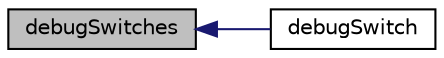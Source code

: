 digraph "debugSwitches"
{
  bgcolor="transparent";
  edge [fontname="Helvetica",fontsize="10",labelfontname="Helvetica",labelfontsize="10"];
  node [fontname="Helvetica",fontsize="10",shape=record];
  rankdir="LR";
  Node2038 [label="debugSwitches",height=0.2,width=0.4,color="black", fillcolor="grey75", style="filled", fontcolor="black"];
  Node2038 -> Node2039 [dir="back",color="midnightblue",fontsize="10",style="solid",fontname="Helvetica"];
  Node2039 [label="debugSwitch",height=0.2,width=0.4,color="black",URL="$a21894.html#a8f56fbac8396e01fc88f8a299cdaf5df",tooltip="Lookup debug switch or add default value. "];
}
